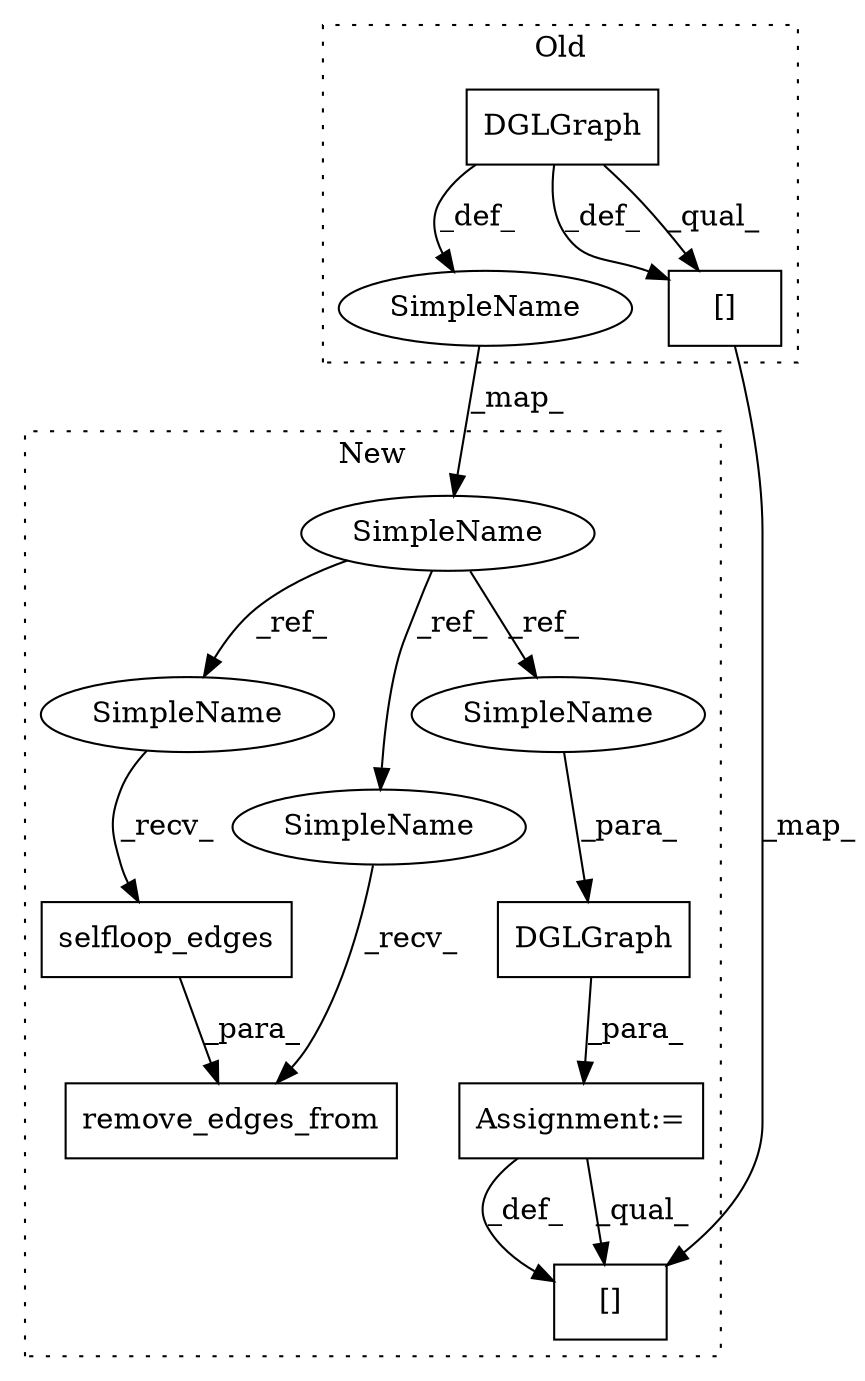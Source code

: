 digraph G {
subgraph cluster0 {
1 [label="DGLGraph" a="32" s="1934,1953" l="9,1" shape="box"];
5 [label="SimpleName" a="42" s="1932" l="1" shape="ellipse"];
9 [label="[]" a="2" s="2169,2183" l="8,1" shape="box"];
label = "Old";
style="dotted";
}
subgraph cluster1 {
2 [label="selfloop_edges" a="32" s="2000" l="16" shape="box"];
3 [label="remove_edges_from" a="32" s="1980,2016" l="18,1" shape="box"];
4 [label="SimpleName" a="42" s="1932" l="1" shape="ellipse"];
6 [label="DGLGraph" a="32" s="2081,2091" l="9,1" shape="box"];
7 [label="Assignment:=" a="7" s="2080" l="1" shape="box"];
8 [label="[]" a="2" s="2235,2249" l="8,1" shape="box"];
10 [label="SimpleName" a="42" s="1998" l="1" shape="ellipse"];
11 [label="SimpleName" a="42" s="1978" l="1" shape="ellipse"];
12 [label="SimpleName" a="42" s="2090" l="1" shape="ellipse"];
label = "New";
style="dotted";
}
1 -> 9 [label="_def_"];
1 -> 9 [label="_qual_"];
1 -> 5 [label="_def_"];
2 -> 3 [label="_para_"];
4 -> 11 [label="_ref_"];
4 -> 12 [label="_ref_"];
4 -> 10 [label="_ref_"];
5 -> 4 [label="_map_"];
6 -> 7 [label="_para_"];
7 -> 8 [label="_def_"];
7 -> 8 [label="_qual_"];
9 -> 8 [label="_map_"];
10 -> 2 [label="_recv_"];
11 -> 3 [label="_recv_"];
12 -> 6 [label="_para_"];
}